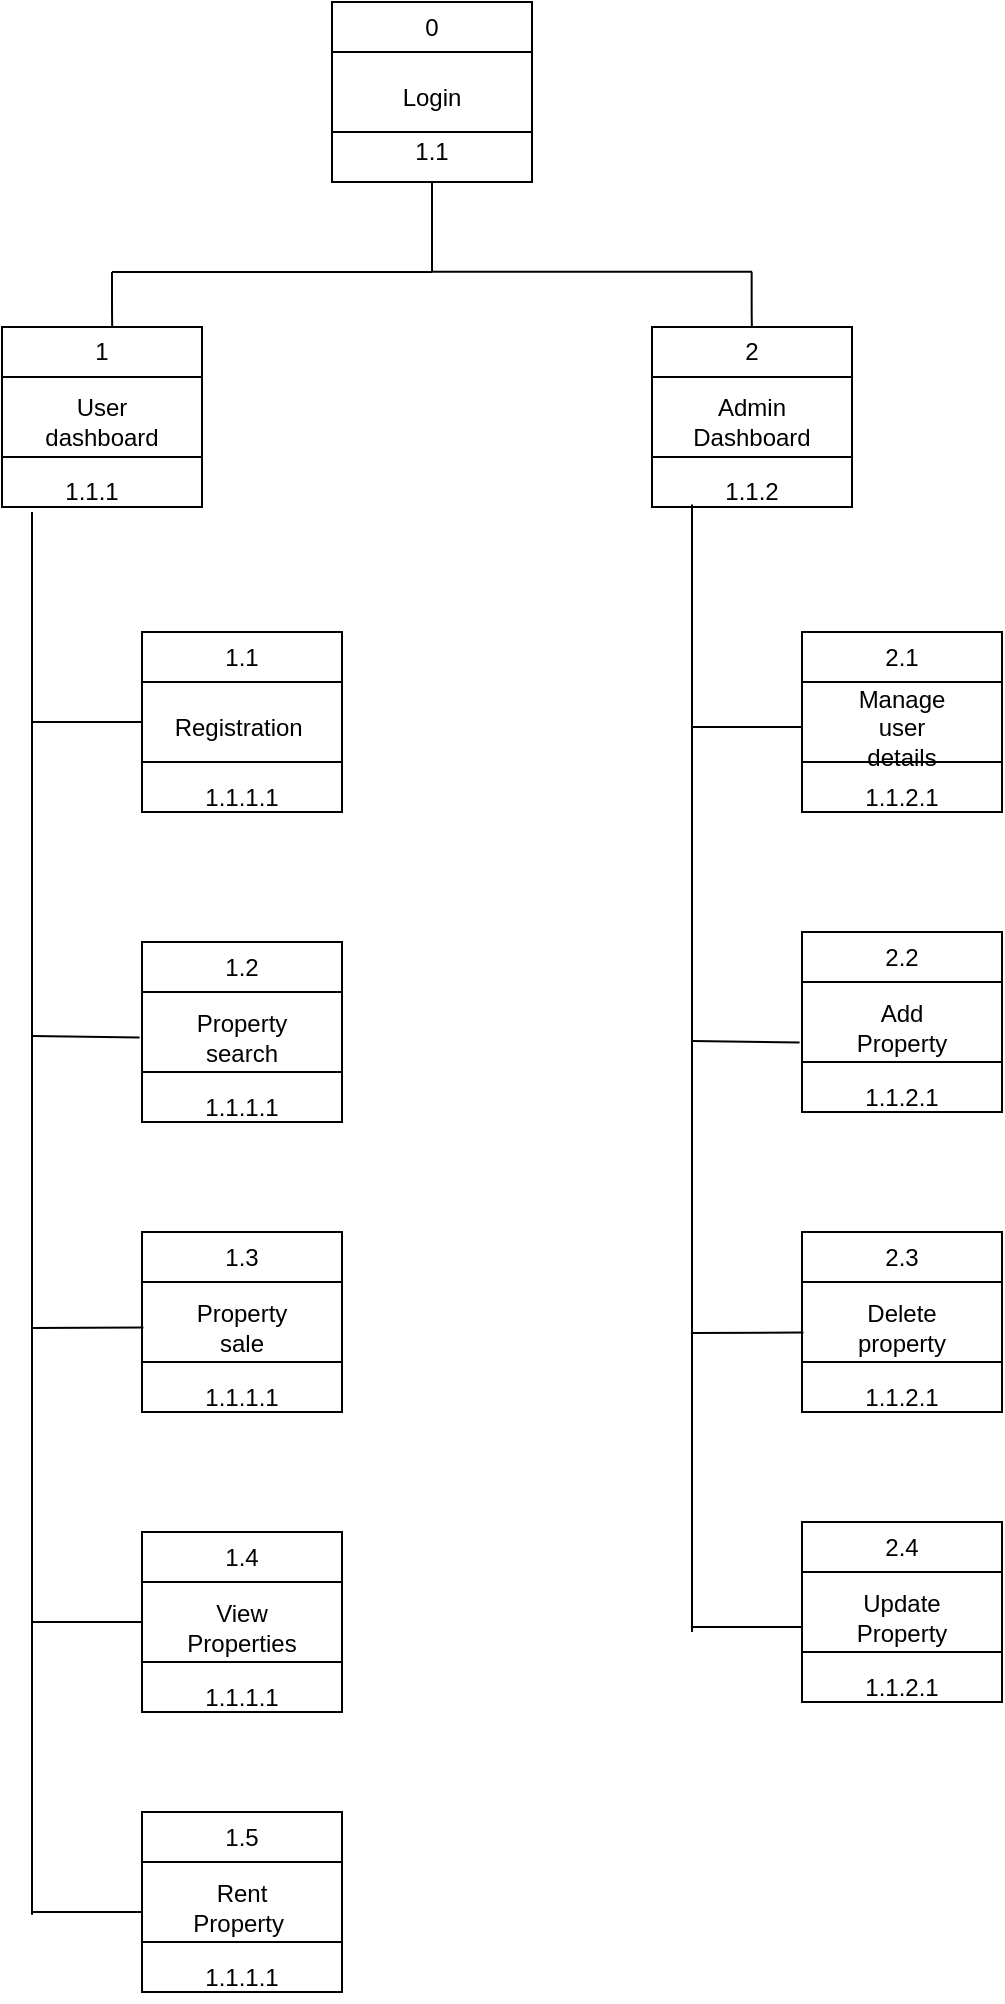<mxfile>
    <diagram id="nQFmIk4k9wZ3C80wgvNZ" name="Page-1">
        <mxGraphModel dx="1506" dy="657" grid="1" gridSize="10" guides="1" tooltips="1" connect="1" arrows="1" fold="1" page="1" pageScale="1" pageWidth="1920" pageHeight="1200" math="0" shadow="0">
            <root>
                <mxCell id="0"/>
                <mxCell id="1" parent="0"/>
                <mxCell id="5" value="" style="shape=process;whiteSpace=wrap;html=1;backgroundOutline=1;rotation=90;size=0.278;" vertex="1" parent="1">
                    <mxGeometry x="915" y="100" width="90" height="100" as="geometry"/>
                </mxCell>
                <mxCell id="6" value="0" style="text;strokeColor=none;align=center;fillColor=none;html=1;verticalAlign=middle;whiteSpace=wrap;rounded=0;" vertex="1" parent="1">
                    <mxGeometry x="930" y="105" width="60" height="25" as="geometry"/>
                </mxCell>
                <mxCell id="7" value="1.1" style="text;strokeColor=none;align=center;fillColor=none;html=1;verticalAlign=middle;whiteSpace=wrap;rounded=0;" vertex="1" parent="1">
                    <mxGeometry x="930" y="167.5" width="60" height="25" as="geometry"/>
                </mxCell>
                <mxCell id="32" value="Login" style="text;strokeColor=none;align=center;fillColor=none;html=1;verticalAlign=middle;whiteSpace=wrap;rounded=0;" vertex="1" parent="1">
                    <mxGeometry x="930" y="137.5" width="60" height="30" as="geometry"/>
                </mxCell>
                <mxCell id="74" value="" style="shape=process;whiteSpace=wrap;html=1;backgroundOutline=1;rotation=90;size=0.278;" vertex="1" parent="1">
                    <mxGeometry x="1075" y="262.5" width="90" height="100" as="geometry"/>
                </mxCell>
                <mxCell id="75" value="2" style="text;strokeColor=none;align=center;fillColor=none;html=1;verticalAlign=middle;whiteSpace=wrap;rounded=0;" vertex="1" parent="1">
                    <mxGeometry x="1090" y="267.5" width="60" height="25" as="geometry"/>
                </mxCell>
                <mxCell id="76" value="1.1.2" style="text;strokeColor=none;align=center;fillColor=none;html=1;verticalAlign=middle;whiteSpace=wrap;rounded=0;" vertex="1" parent="1">
                    <mxGeometry x="1090" y="337.5" width="60" height="25" as="geometry"/>
                </mxCell>
                <mxCell id="77" value="Admin Dashboard" style="text;strokeColor=none;align=center;fillColor=none;html=1;verticalAlign=middle;whiteSpace=wrap;rounded=0;" vertex="1" parent="1">
                    <mxGeometry x="1090" y="300" width="60" height="30" as="geometry"/>
                </mxCell>
                <mxCell id="102" value="" style="shape=process;whiteSpace=wrap;html=1;backgroundOutline=1;rotation=90;size=0.278;" vertex="1" parent="1">
                    <mxGeometry x="750" y="262.5" width="90" height="100" as="geometry"/>
                </mxCell>
                <mxCell id="103" value="1" style="text;strokeColor=none;align=center;fillColor=none;html=1;verticalAlign=middle;whiteSpace=wrap;rounded=0;" vertex="1" parent="1">
                    <mxGeometry x="765" y="267.5" width="60" height="25" as="geometry"/>
                </mxCell>
                <mxCell id="104" value="1.1.1" style="text;strokeColor=none;align=center;fillColor=none;html=1;verticalAlign=middle;whiteSpace=wrap;rounded=0;" vertex="1" parent="1">
                    <mxGeometry x="760" y="337.5" width="60" height="25" as="geometry"/>
                </mxCell>
                <mxCell id="105" value="User dashboard" style="text;strokeColor=none;align=center;fillColor=none;html=1;verticalAlign=middle;whiteSpace=wrap;rounded=0;" vertex="1" parent="1">
                    <mxGeometry x="765" y="300" width="60" height="30" as="geometry"/>
                </mxCell>
                <mxCell id="106" value="" style="shape=process;whiteSpace=wrap;html=1;backgroundOutline=1;rotation=90;size=0.278;" vertex="1" parent="1">
                    <mxGeometry x="820" y="415" width="90" height="100" as="geometry"/>
                </mxCell>
                <mxCell id="107" value="1.1" style="text;strokeColor=none;align=center;fillColor=none;html=1;verticalAlign=middle;whiteSpace=wrap;rounded=0;" vertex="1" parent="1">
                    <mxGeometry x="835" y="420" width="60" height="25" as="geometry"/>
                </mxCell>
                <mxCell id="108" value="1.1.1.1" style="text;strokeColor=none;align=center;fillColor=none;html=1;verticalAlign=middle;whiteSpace=wrap;rounded=0;" vertex="1" parent="1">
                    <mxGeometry x="835" y="490" width="60" height="25" as="geometry"/>
                </mxCell>
                <mxCell id="109" value="Registration&amp;nbsp;" style="text;strokeColor=none;align=center;fillColor=none;html=1;verticalAlign=middle;whiteSpace=wrap;rounded=0;" vertex="1" parent="1">
                    <mxGeometry x="835" y="452.5" width="60" height="30" as="geometry"/>
                </mxCell>
                <mxCell id="110" value="" style="shape=process;whiteSpace=wrap;html=1;backgroundOutline=1;rotation=90;size=0.278;" vertex="1" parent="1">
                    <mxGeometry x="1150" y="415" width="90" height="100" as="geometry"/>
                </mxCell>
                <mxCell id="111" value="2.1" style="text;strokeColor=none;align=center;fillColor=none;html=1;verticalAlign=middle;whiteSpace=wrap;rounded=0;" vertex="1" parent="1">
                    <mxGeometry x="1165" y="420" width="60" height="25" as="geometry"/>
                </mxCell>
                <mxCell id="112" value="1.1.2.1" style="text;strokeColor=none;align=center;fillColor=none;html=1;verticalAlign=middle;whiteSpace=wrap;rounded=0;" vertex="1" parent="1">
                    <mxGeometry x="1165" y="490" width="60" height="25" as="geometry"/>
                </mxCell>
                <mxCell id="113" value="Manage user details" style="text;strokeColor=none;align=center;fillColor=none;html=1;verticalAlign=middle;whiteSpace=wrap;rounded=0;" vertex="1" parent="1">
                    <mxGeometry x="1165" y="452.5" width="60" height="30" as="geometry"/>
                </mxCell>
                <mxCell id="114" value="" style="shape=process;whiteSpace=wrap;html=1;backgroundOutline=1;rotation=90;size=0.278;" vertex="1" parent="1">
                    <mxGeometry x="820" y="570" width="90" height="100" as="geometry"/>
                </mxCell>
                <mxCell id="115" value="1.2" style="text;strokeColor=none;align=center;fillColor=none;html=1;verticalAlign=middle;whiteSpace=wrap;rounded=0;" vertex="1" parent="1">
                    <mxGeometry x="835" y="575" width="60" height="25" as="geometry"/>
                </mxCell>
                <mxCell id="116" value="1.1.1.1" style="text;strokeColor=none;align=center;fillColor=none;html=1;verticalAlign=middle;whiteSpace=wrap;rounded=0;" vertex="1" parent="1">
                    <mxGeometry x="835" y="645" width="60" height="25" as="geometry"/>
                </mxCell>
                <mxCell id="117" value="Property search" style="text;strokeColor=none;align=center;fillColor=none;html=1;verticalAlign=middle;whiteSpace=wrap;rounded=0;" vertex="1" parent="1">
                    <mxGeometry x="835" y="607.5" width="60" height="30" as="geometry"/>
                </mxCell>
                <mxCell id="118" value="" style="shape=process;whiteSpace=wrap;html=1;backgroundOutline=1;rotation=90;size=0.278;" vertex="1" parent="1">
                    <mxGeometry x="1150" y="565" width="90" height="100" as="geometry"/>
                </mxCell>
                <mxCell id="119" value="2.2" style="text;strokeColor=none;align=center;fillColor=none;html=1;verticalAlign=middle;whiteSpace=wrap;rounded=0;" vertex="1" parent="1">
                    <mxGeometry x="1165" y="570" width="60" height="25" as="geometry"/>
                </mxCell>
                <mxCell id="120" value="1.1.2.1" style="text;strokeColor=none;align=center;fillColor=none;html=1;verticalAlign=middle;whiteSpace=wrap;rounded=0;" vertex="1" parent="1">
                    <mxGeometry x="1165" y="640" width="60" height="25" as="geometry"/>
                </mxCell>
                <mxCell id="121" value="Add Property" style="text;strokeColor=none;align=center;fillColor=none;html=1;verticalAlign=middle;whiteSpace=wrap;rounded=0;" vertex="1" parent="1">
                    <mxGeometry x="1165" y="602.5" width="60" height="30" as="geometry"/>
                </mxCell>
                <mxCell id="122" value="" style="shape=process;whiteSpace=wrap;html=1;backgroundOutline=1;rotation=90;size=0.278;" vertex="1" parent="1">
                    <mxGeometry x="820" y="715" width="90" height="100" as="geometry"/>
                </mxCell>
                <mxCell id="123" value="1.3" style="text;strokeColor=none;align=center;fillColor=none;html=1;verticalAlign=middle;whiteSpace=wrap;rounded=0;" vertex="1" parent="1">
                    <mxGeometry x="835" y="720" width="60" height="25" as="geometry"/>
                </mxCell>
                <mxCell id="124" value="1.1.1.1" style="text;strokeColor=none;align=center;fillColor=none;html=1;verticalAlign=middle;whiteSpace=wrap;rounded=0;" vertex="1" parent="1">
                    <mxGeometry x="835" y="790" width="60" height="25" as="geometry"/>
                </mxCell>
                <mxCell id="125" value="Property sale" style="text;strokeColor=none;align=center;fillColor=none;html=1;verticalAlign=middle;whiteSpace=wrap;rounded=0;" vertex="1" parent="1">
                    <mxGeometry x="835" y="752.5" width="60" height="30" as="geometry"/>
                </mxCell>
                <mxCell id="126" value="" style="shape=process;whiteSpace=wrap;html=1;backgroundOutline=1;rotation=90;size=0.278;" vertex="1" parent="1">
                    <mxGeometry x="1150" y="715" width="90" height="100" as="geometry"/>
                </mxCell>
                <mxCell id="127" value="2.3" style="text;strokeColor=none;align=center;fillColor=none;html=1;verticalAlign=middle;whiteSpace=wrap;rounded=0;" vertex="1" parent="1">
                    <mxGeometry x="1165" y="720" width="60" height="25" as="geometry"/>
                </mxCell>
                <mxCell id="128" value="1.1.2.1" style="text;strokeColor=none;align=center;fillColor=none;html=1;verticalAlign=middle;whiteSpace=wrap;rounded=0;" vertex="1" parent="1">
                    <mxGeometry x="1165" y="790" width="60" height="25" as="geometry"/>
                </mxCell>
                <mxCell id="129" value="Delete property" style="text;strokeColor=none;align=center;fillColor=none;html=1;verticalAlign=middle;whiteSpace=wrap;rounded=0;" vertex="1" parent="1">
                    <mxGeometry x="1165" y="752.5" width="60" height="30" as="geometry"/>
                </mxCell>
                <mxCell id="130" value="" style="shape=process;whiteSpace=wrap;html=1;backgroundOutline=1;rotation=90;size=0.278;" vertex="1" parent="1">
                    <mxGeometry x="1150" y="860" width="90" height="100" as="geometry"/>
                </mxCell>
                <mxCell id="131" value="2.4" style="text;strokeColor=none;align=center;fillColor=none;html=1;verticalAlign=middle;whiteSpace=wrap;rounded=0;" vertex="1" parent="1">
                    <mxGeometry x="1165" y="865" width="60" height="25" as="geometry"/>
                </mxCell>
                <mxCell id="132" value="1.1.2.1" style="text;strokeColor=none;align=center;fillColor=none;html=1;verticalAlign=middle;whiteSpace=wrap;rounded=0;" vertex="1" parent="1">
                    <mxGeometry x="1165" y="935" width="60" height="25" as="geometry"/>
                </mxCell>
                <mxCell id="133" value="Update Property" style="text;strokeColor=none;align=center;fillColor=none;html=1;verticalAlign=middle;whiteSpace=wrap;rounded=0;" vertex="1" parent="1">
                    <mxGeometry x="1165" y="897.5" width="60" height="30" as="geometry"/>
                </mxCell>
                <mxCell id="138" value="" style="shape=process;whiteSpace=wrap;html=1;backgroundOutline=1;rotation=90;size=0.278;" vertex="1" parent="1">
                    <mxGeometry x="820" y="865" width="90" height="100" as="geometry"/>
                </mxCell>
                <mxCell id="139" value="1.4" style="text;strokeColor=none;align=center;fillColor=none;html=1;verticalAlign=middle;whiteSpace=wrap;rounded=0;" vertex="1" parent="1">
                    <mxGeometry x="835" y="870" width="60" height="25" as="geometry"/>
                </mxCell>
                <mxCell id="140" value="1.1.1.1" style="text;strokeColor=none;align=center;fillColor=none;html=1;verticalAlign=middle;whiteSpace=wrap;rounded=0;" vertex="1" parent="1">
                    <mxGeometry x="835" y="940" width="60" height="25" as="geometry"/>
                </mxCell>
                <mxCell id="141" value="View Properties" style="text;strokeColor=none;align=center;fillColor=none;html=1;verticalAlign=middle;whiteSpace=wrap;rounded=0;" vertex="1" parent="1">
                    <mxGeometry x="835" y="902.5" width="60" height="30" as="geometry"/>
                </mxCell>
                <mxCell id="142" value="" style="shape=process;whiteSpace=wrap;html=1;backgroundOutline=1;rotation=90;size=0.278;" vertex="1" parent="1">
                    <mxGeometry x="820" y="1005" width="90" height="100" as="geometry"/>
                </mxCell>
                <mxCell id="143" value="1.5" style="text;strokeColor=none;align=center;fillColor=none;html=1;verticalAlign=middle;whiteSpace=wrap;rounded=0;" vertex="1" parent="1">
                    <mxGeometry x="835" y="1010" width="60" height="25" as="geometry"/>
                </mxCell>
                <mxCell id="144" value="1.1.1.1" style="text;strokeColor=none;align=center;fillColor=none;html=1;verticalAlign=middle;whiteSpace=wrap;rounded=0;" vertex="1" parent="1">
                    <mxGeometry x="835" y="1080" width="60" height="25" as="geometry"/>
                </mxCell>
                <mxCell id="145" value="Rent&lt;br&gt;Property&amp;nbsp;" style="text;strokeColor=none;align=center;fillColor=none;html=1;verticalAlign=middle;whiteSpace=wrap;rounded=0;" vertex="1" parent="1">
                    <mxGeometry x="835" y="1042.5" width="60" height="30" as="geometry"/>
                </mxCell>
                <mxCell id="148" value="" style="endArrow=none;html=1;entryX=1;entryY=0.5;entryDx=0;entryDy=0;" edge="1" parent="1" target="5">
                    <mxGeometry width="50" height="50" relative="1" as="geometry">
                        <mxPoint x="960" y="240" as="sourcePoint"/>
                        <mxPoint x="960" y="200" as="targetPoint"/>
                    </mxGeometry>
                </mxCell>
                <mxCell id="149" value="" style="endArrow=none;html=1;" edge="1" parent="1">
                    <mxGeometry width="50" height="50" relative="1" as="geometry">
                        <mxPoint x="800" y="240" as="sourcePoint"/>
                        <mxPoint x="960" y="240" as="targetPoint"/>
                    </mxGeometry>
                </mxCell>
                <mxCell id="150" value="" style="endArrow=none;html=1;exitX=0.585;exitY=0.004;exitDx=0;exitDy=0;exitPerimeter=0;" edge="1" parent="1" source="103">
                    <mxGeometry width="50" height="50" relative="1" as="geometry">
                        <mxPoint x="680" y="250" as="sourcePoint"/>
                        <mxPoint x="800" y="240" as="targetPoint"/>
                        <Array as="points">
                            <mxPoint x="800" y="260"/>
                        </Array>
                    </mxGeometry>
                </mxCell>
                <mxCell id="151" value="" style="endArrow=none;html=1;" edge="1" parent="1">
                    <mxGeometry width="50" height="50" relative="1" as="geometry">
                        <mxPoint x="960" y="239.9" as="sourcePoint"/>
                        <mxPoint x="1120" y="239.9" as="targetPoint"/>
                    </mxGeometry>
                </mxCell>
                <mxCell id="152" value="" style="endArrow=none;html=1;exitX=0.585;exitY=0.004;exitDx=0;exitDy=0;exitPerimeter=0;" edge="1" parent="1">
                    <mxGeometry width="50" height="50" relative="1" as="geometry">
                        <mxPoint x="1119.93" y="267.5" as="sourcePoint"/>
                        <mxPoint x="1119.83" y="239.9" as="targetPoint"/>
                        <Array as="points">
                            <mxPoint x="1119.83" y="259.9"/>
                        </Array>
                    </mxGeometry>
                </mxCell>
                <mxCell id="153" value="" style="endArrow=none;html=1;" edge="1" parent="1">
                    <mxGeometry width="50" height="50" relative="1" as="geometry">
                        <mxPoint x="760" y="1061.333" as="sourcePoint"/>
                        <mxPoint x="760" y="360" as="targetPoint"/>
                    </mxGeometry>
                </mxCell>
                <mxCell id="154" value="" style="endArrow=none;html=1;entryX=0.5;entryY=1;entryDx=0;entryDy=0;" edge="1" parent="1" target="106">
                    <mxGeometry width="50" height="50" relative="1" as="geometry">
                        <mxPoint x="760" y="465" as="sourcePoint"/>
                        <mxPoint x="810" y="470" as="targetPoint"/>
                    </mxGeometry>
                </mxCell>
                <mxCell id="155" value="" style="endArrow=none;html=1;entryX=0.531;entryY=1.012;entryDx=0;entryDy=0;entryPerimeter=0;" edge="1" parent="1" target="114">
                    <mxGeometry width="50" height="50" relative="1" as="geometry">
                        <mxPoint x="760" y="622" as="sourcePoint"/>
                        <mxPoint x="820" y="622.16" as="targetPoint"/>
                    </mxGeometry>
                </mxCell>
                <mxCell id="156" value="" style="endArrow=none;html=1;entryX=0.531;entryY=0.993;entryDx=0;entryDy=0;entryPerimeter=0;" edge="1" parent="1" target="122">
                    <mxGeometry width="50" height="50" relative="1" as="geometry">
                        <mxPoint x="760" y="768" as="sourcePoint"/>
                        <mxPoint x="803.8" y="767.9" as="targetPoint"/>
                    </mxGeometry>
                </mxCell>
                <mxCell id="157" value="" style="endArrow=none;html=1;entryX=0.5;entryY=1;entryDx=0;entryDy=0;" edge="1" parent="1" target="138">
                    <mxGeometry width="50" height="50" relative="1" as="geometry">
                        <mxPoint x="760" y="915" as="sourcePoint"/>
                        <mxPoint x="820" y="914.8" as="targetPoint"/>
                    </mxGeometry>
                </mxCell>
                <mxCell id="158" value="" style="endArrow=none;html=1;entryX=0.5;entryY=1;entryDx=0;entryDy=0;" edge="1" parent="1">
                    <mxGeometry width="50" height="50" relative="1" as="geometry">
                        <mxPoint x="760" y="1060" as="sourcePoint"/>
                        <mxPoint x="815" y="1060" as="targetPoint"/>
                    </mxGeometry>
                </mxCell>
                <mxCell id="159" value="" style="endArrow=none;html=1;entryX=0;entryY=0.75;entryDx=0;entryDy=0;" edge="1" parent="1" target="76">
                    <mxGeometry width="50" height="50" relative="1" as="geometry">
                        <mxPoint x="1090" y="920" as="sourcePoint"/>
                        <mxPoint x="1090" y="362.5" as="targetPoint"/>
                    </mxGeometry>
                </mxCell>
                <mxCell id="160" value="" style="endArrow=none;html=1;entryX=0.5;entryY=1;entryDx=0;entryDy=0;" edge="1" parent="1">
                    <mxGeometry width="50" height="50" relative="1" as="geometry">
                        <mxPoint x="1090" y="467.48" as="sourcePoint"/>
                        <mxPoint x="1145" y="467.48" as="targetPoint"/>
                    </mxGeometry>
                </mxCell>
                <mxCell id="161" value="" style="endArrow=none;html=1;entryX=0.531;entryY=1.012;entryDx=0;entryDy=0;entryPerimeter=0;" edge="1" parent="1">
                    <mxGeometry width="50" height="50" relative="1" as="geometry">
                        <mxPoint x="1090" y="624.48" as="sourcePoint"/>
                        <mxPoint x="1143.8" y="625.27" as="targetPoint"/>
                    </mxGeometry>
                </mxCell>
                <mxCell id="162" value="" style="endArrow=none;html=1;entryX=0.531;entryY=0.993;entryDx=0;entryDy=0;entryPerimeter=0;" edge="1" parent="1">
                    <mxGeometry width="50" height="50" relative="1" as="geometry">
                        <mxPoint x="1090" y="770.48" as="sourcePoint"/>
                        <mxPoint x="1145.7" y="770.27" as="targetPoint"/>
                    </mxGeometry>
                </mxCell>
                <mxCell id="163" value="" style="endArrow=none;html=1;entryX=0.5;entryY=1;entryDx=0;entryDy=0;" edge="1" parent="1">
                    <mxGeometry width="50" height="50" relative="1" as="geometry">
                        <mxPoint x="1090" y="917.48" as="sourcePoint"/>
                        <mxPoint x="1145" y="917.48" as="targetPoint"/>
                    </mxGeometry>
                </mxCell>
            </root>
        </mxGraphModel>
    </diagram>
</mxfile>